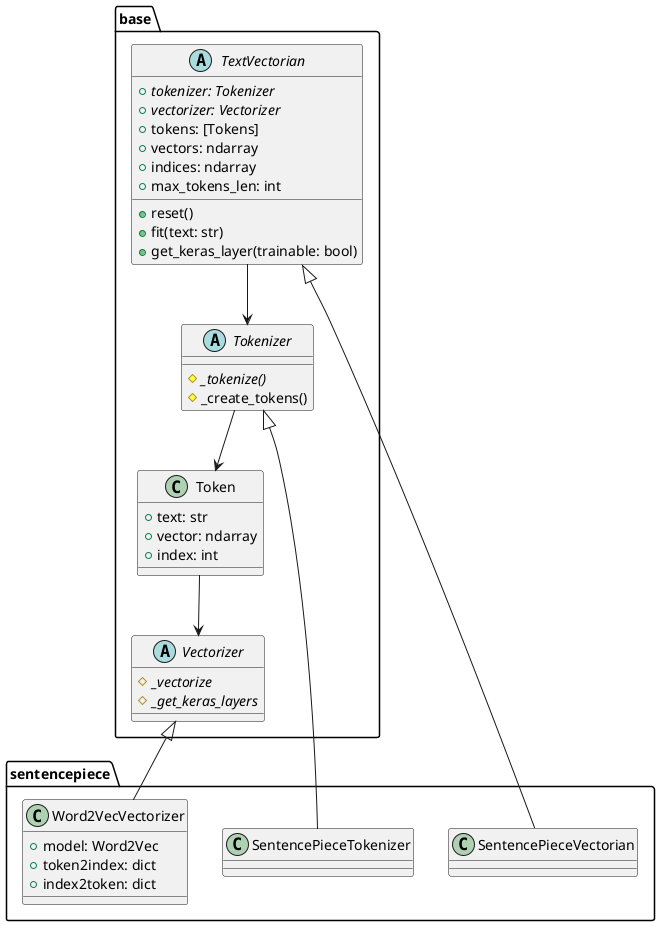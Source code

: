 @startuml

package base {
    class Token {
        +text: str
        +vector: ndarray
        +index: int
    }
    abstract Vectorizer {
        {abstract} #_vectorize
        {abstract} #_get_keras_layers
    }
    abstract Tokenizer {
        {abstract} #_tokenize()
        #_create_tokens()
    }
    abstract TextVectorian {
        {abstract} +tokenizer: Tokenizer
        {abstract} +vectorizer: Vectorizer
        +tokens: [Tokens]
        +vectors: ndarray
        +indices: ndarray
        +max_tokens_len: int
        +reset()
        +fit(text: str)
        +get_keras_layer(trainable: bool)
    }
}

Token --> Vectorizer
Tokenizer --> Token
TextVectorian --> Tokenizer

package sentencepiece {
    class Word2VecVectorizer {
        +model: Word2Vec
        +token2index: dict
        +index2token: dict
    }
    class SentencePieceTokenizer
    class SentencePieceVectorian
}

Vectorizer <|-- Word2VecVectorizer
Tokenizer <|-- SentencePieceTokenizer
TextVectorian <|-- SentencePieceVectorian

@enduml